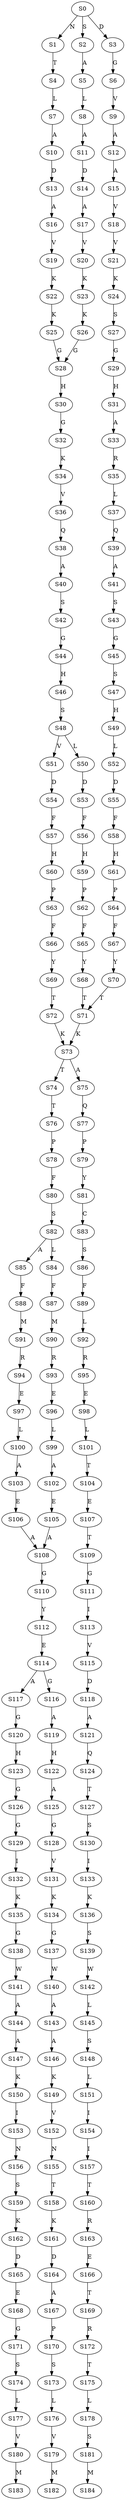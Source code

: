 strict digraph  {
	S0 -> S1 [ label = N ];
	S0 -> S2 [ label = S ];
	S0 -> S3 [ label = D ];
	S1 -> S4 [ label = T ];
	S2 -> S5 [ label = A ];
	S3 -> S6 [ label = G ];
	S4 -> S7 [ label = L ];
	S5 -> S8 [ label = L ];
	S6 -> S9 [ label = V ];
	S7 -> S10 [ label = A ];
	S8 -> S11 [ label = A ];
	S9 -> S12 [ label = A ];
	S10 -> S13 [ label = D ];
	S11 -> S14 [ label = D ];
	S12 -> S15 [ label = A ];
	S13 -> S16 [ label = A ];
	S14 -> S17 [ label = A ];
	S15 -> S18 [ label = V ];
	S16 -> S19 [ label = V ];
	S17 -> S20 [ label = V ];
	S18 -> S21 [ label = V ];
	S19 -> S22 [ label = K ];
	S20 -> S23 [ label = K ];
	S21 -> S24 [ label = K ];
	S22 -> S25 [ label = K ];
	S23 -> S26 [ label = K ];
	S24 -> S27 [ label = S ];
	S25 -> S28 [ label = G ];
	S26 -> S28 [ label = G ];
	S27 -> S29 [ label = G ];
	S28 -> S30 [ label = H ];
	S29 -> S31 [ label = H ];
	S30 -> S32 [ label = G ];
	S31 -> S33 [ label = A ];
	S32 -> S34 [ label = K ];
	S33 -> S35 [ label = R ];
	S34 -> S36 [ label = V ];
	S35 -> S37 [ label = L ];
	S36 -> S38 [ label = Q ];
	S37 -> S39 [ label = Q ];
	S38 -> S40 [ label = A ];
	S39 -> S41 [ label = A ];
	S40 -> S42 [ label = S ];
	S41 -> S43 [ label = S ];
	S42 -> S44 [ label = G ];
	S43 -> S45 [ label = G ];
	S44 -> S46 [ label = H ];
	S45 -> S47 [ label = S ];
	S46 -> S48 [ label = S ];
	S47 -> S49 [ label = H ];
	S48 -> S50 [ label = L ];
	S48 -> S51 [ label = V ];
	S49 -> S52 [ label = L ];
	S50 -> S53 [ label = D ];
	S51 -> S54 [ label = D ];
	S52 -> S55 [ label = D ];
	S53 -> S56 [ label = F ];
	S54 -> S57 [ label = F ];
	S55 -> S58 [ label = F ];
	S56 -> S59 [ label = H ];
	S57 -> S60 [ label = H ];
	S58 -> S61 [ label = H ];
	S59 -> S62 [ label = P ];
	S60 -> S63 [ label = P ];
	S61 -> S64 [ label = P ];
	S62 -> S65 [ label = F ];
	S63 -> S66 [ label = F ];
	S64 -> S67 [ label = F ];
	S65 -> S68 [ label = Y ];
	S66 -> S69 [ label = Y ];
	S67 -> S70 [ label = Y ];
	S68 -> S71 [ label = T ];
	S69 -> S72 [ label = T ];
	S70 -> S71 [ label = T ];
	S71 -> S73 [ label = K ];
	S72 -> S73 [ label = K ];
	S73 -> S74 [ label = T ];
	S73 -> S75 [ label = A ];
	S74 -> S76 [ label = T ];
	S75 -> S77 [ label = Q ];
	S76 -> S78 [ label = P ];
	S77 -> S79 [ label = P ];
	S78 -> S80 [ label = F ];
	S79 -> S81 [ label = Y ];
	S80 -> S82 [ label = S ];
	S81 -> S83 [ label = C ];
	S82 -> S84 [ label = L ];
	S82 -> S85 [ label = A ];
	S83 -> S86 [ label = S ];
	S84 -> S87 [ label = F ];
	S85 -> S88 [ label = F ];
	S86 -> S89 [ label = F ];
	S87 -> S90 [ label = M ];
	S88 -> S91 [ label = M ];
	S89 -> S92 [ label = L ];
	S90 -> S93 [ label = R ];
	S91 -> S94 [ label = R ];
	S92 -> S95 [ label = R ];
	S93 -> S96 [ label = E ];
	S94 -> S97 [ label = E ];
	S95 -> S98 [ label = E ];
	S96 -> S99 [ label = L ];
	S97 -> S100 [ label = L ];
	S98 -> S101 [ label = L ];
	S99 -> S102 [ label = A ];
	S100 -> S103 [ label = A ];
	S101 -> S104 [ label = T ];
	S102 -> S105 [ label = E ];
	S103 -> S106 [ label = E ];
	S104 -> S107 [ label = E ];
	S105 -> S108 [ label = A ];
	S106 -> S108 [ label = A ];
	S107 -> S109 [ label = T ];
	S108 -> S110 [ label = G ];
	S109 -> S111 [ label = G ];
	S110 -> S112 [ label = Y ];
	S111 -> S113 [ label = I ];
	S112 -> S114 [ label = E ];
	S113 -> S115 [ label = V ];
	S114 -> S116 [ label = G ];
	S114 -> S117 [ label = A ];
	S115 -> S118 [ label = D ];
	S116 -> S119 [ label = A ];
	S117 -> S120 [ label = G ];
	S118 -> S121 [ label = A ];
	S119 -> S122 [ label = H ];
	S120 -> S123 [ label = H ];
	S121 -> S124 [ label = Q ];
	S122 -> S125 [ label = A ];
	S123 -> S126 [ label = G ];
	S124 -> S127 [ label = T ];
	S125 -> S128 [ label = G ];
	S126 -> S129 [ label = G ];
	S127 -> S130 [ label = S ];
	S128 -> S131 [ label = V ];
	S129 -> S132 [ label = I ];
	S130 -> S133 [ label = I ];
	S131 -> S134 [ label = K ];
	S132 -> S135 [ label = K ];
	S133 -> S136 [ label = K ];
	S134 -> S137 [ label = G ];
	S135 -> S138 [ label = G ];
	S136 -> S139 [ label = S ];
	S137 -> S140 [ label = W ];
	S138 -> S141 [ label = W ];
	S139 -> S142 [ label = W ];
	S140 -> S143 [ label = A ];
	S141 -> S144 [ label = A ];
	S142 -> S145 [ label = L ];
	S143 -> S146 [ label = A ];
	S144 -> S147 [ label = A ];
	S145 -> S148 [ label = S ];
	S146 -> S149 [ label = K ];
	S147 -> S150 [ label = K ];
	S148 -> S151 [ label = L ];
	S149 -> S152 [ label = V ];
	S150 -> S153 [ label = I ];
	S151 -> S154 [ label = I ];
	S152 -> S155 [ label = N ];
	S153 -> S156 [ label = N ];
	S154 -> S157 [ label = I ];
	S155 -> S158 [ label = T ];
	S156 -> S159 [ label = S ];
	S157 -> S160 [ label = T ];
	S158 -> S161 [ label = K ];
	S159 -> S162 [ label = K ];
	S160 -> S163 [ label = R ];
	S161 -> S164 [ label = D ];
	S162 -> S165 [ label = D ];
	S163 -> S166 [ label = E ];
	S164 -> S167 [ label = A ];
	S165 -> S168 [ label = E ];
	S166 -> S169 [ label = T ];
	S167 -> S170 [ label = P ];
	S168 -> S171 [ label = G ];
	S169 -> S172 [ label = R ];
	S170 -> S173 [ label = S ];
	S171 -> S174 [ label = S ];
	S172 -> S175 [ label = T ];
	S173 -> S176 [ label = L ];
	S174 -> S177 [ label = L ];
	S175 -> S178 [ label = L ];
	S176 -> S179 [ label = V ];
	S177 -> S180 [ label = V ];
	S178 -> S181 [ label = S ];
	S179 -> S182 [ label = M ];
	S180 -> S183 [ label = M ];
	S181 -> S184 [ label = M ];
}
